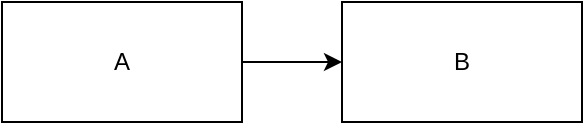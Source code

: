 <mxfile version="14.2.9" type="github"><diagram id="mrSXUEUc-ZXWKbOD4tfw" name="Page-1"><mxGraphModel dx="1422" dy="777" grid="1" gridSize="10" guides="1" tooltips="1" connect="1" arrows="1" fold="1" page="1" pageScale="1" pageWidth="850" pageHeight="1100" math="0" shadow="0"><root><mxCell id="0"/><mxCell id="1" parent="0"/><mxCell id="WbX-ssqBiV5WATlRYpR9-6" style="edgeStyle=orthogonalEdgeStyle;rounded=0;orthogonalLoop=1;jettySize=auto;html=1;exitX=1;exitY=0.5;exitDx=0;exitDy=0;entryX=0;entryY=0.5;entryDx=0;entryDy=0;" edge="1" parent="1" source="WbX-ssqBiV5WATlRYpR9-4" target="WbX-ssqBiV5WATlRYpR9-5"><mxGeometry relative="1" as="geometry"/></mxCell><mxCell id="WbX-ssqBiV5WATlRYpR9-4" value="A" style="rounded=0;whiteSpace=wrap;html=1;" vertex="1" parent="1"><mxGeometry x="280" y="290" width="120" height="60" as="geometry"/></mxCell><mxCell id="WbX-ssqBiV5WATlRYpR9-5" value="B" style="rounded=0;whiteSpace=wrap;html=1;" vertex="1" parent="1"><mxGeometry x="450" y="290" width="120" height="60" as="geometry"/></mxCell></root></mxGraphModel></diagram></mxfile>